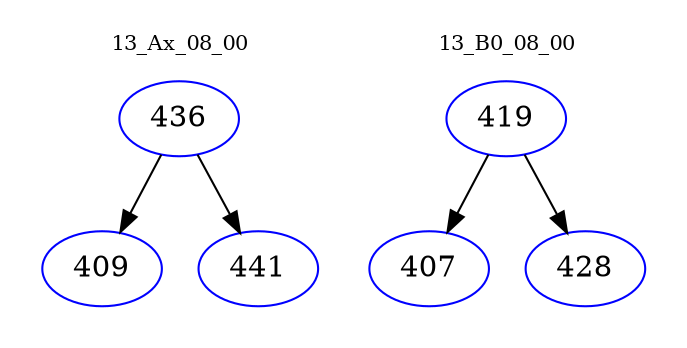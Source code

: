 digraph{
subgraph cluster_0 {
color = white
label = "13_Ax_08_00";
fontsize=10;
T0_436 [label="436", color="blue"]
T0_436 -> T0_409 [color="black"]
T0_409 [label="409", color="blue"]
T0_436 -> T0_441 [color="black"]
T0_441 [label="441", color="blue"]
}
subgraph cluster_1 {
color = white
label = "13_B0_08_00";
fontsize=10;
T1_419 [label="419", color="blue"]
T1_419 -> T1_407 [color="black"]
T1_407 [label="407", color="blue"]
T1_419 -> T1_428 [color="black"]
T1_428 [label="428", color="blue"]
}
}
